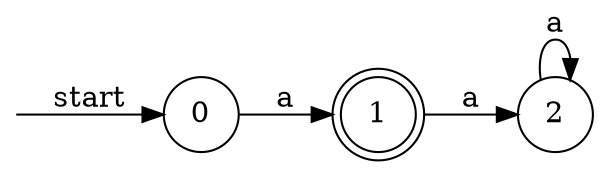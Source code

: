digraph dfa {
    rankdir = LR;
    node [shape = circle];
    __start [style = invis, shape = point];
    __start -> "0" [ label = "start" ];
    node [shape = doublecircle]; "1"
    node [shape = circle];
    "2" -> "2" [ label = "a" ];
    "1" -> "2" [ label = "a" ];
    "0" -> "1" [ label = "a" ];
}

